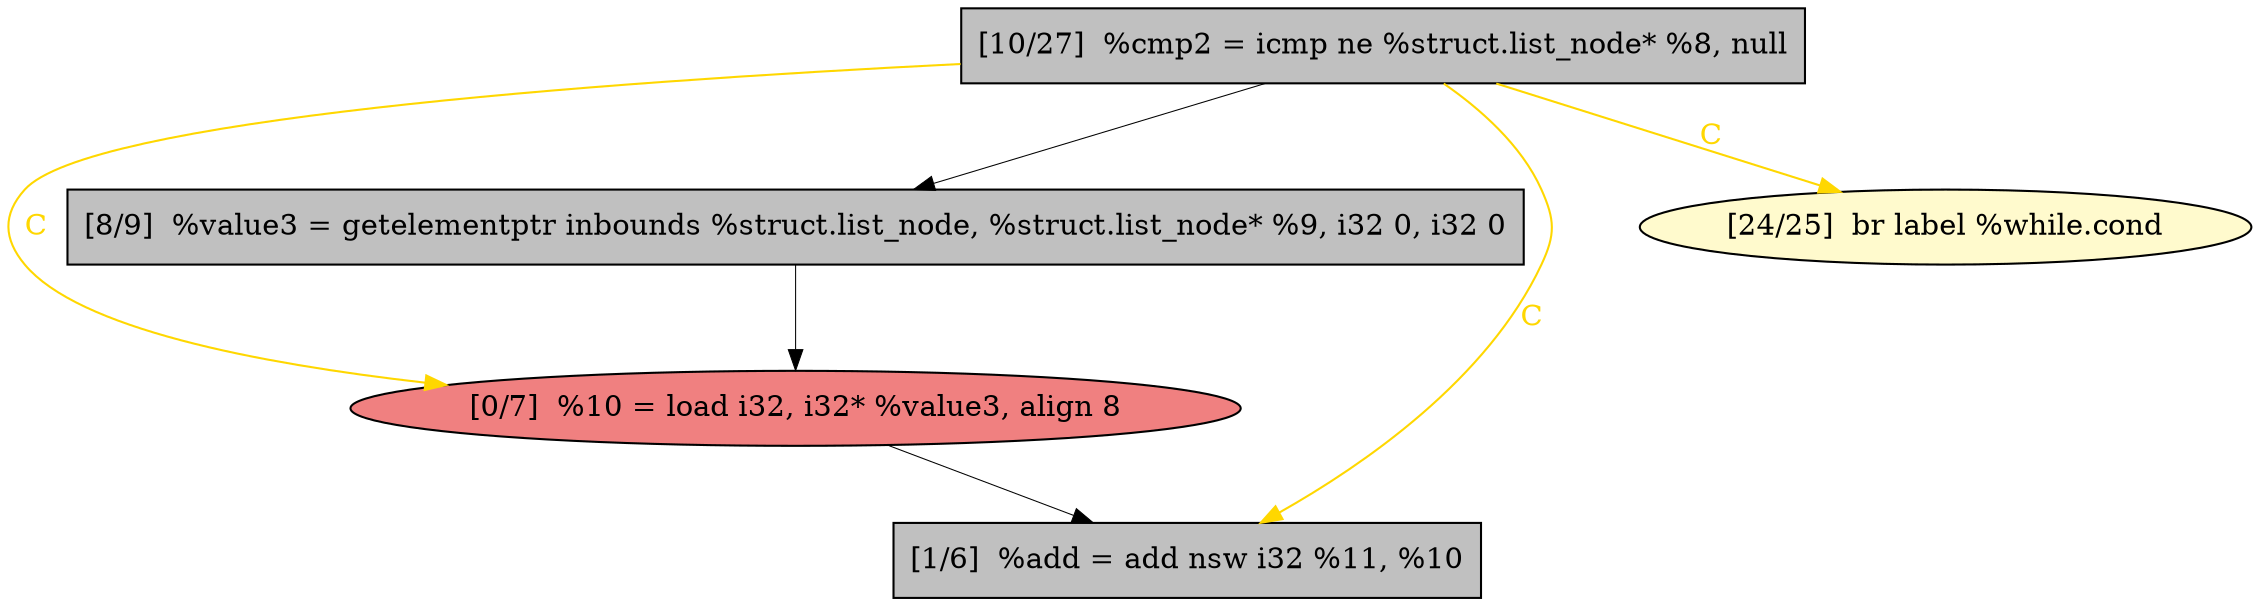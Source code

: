 
digraph G {


node1191 [fillcolor=lightcoral,label="[0/7]  %10 = load i32, i32* %value3, align 8",shape=ellipse,style=filled ]
node1189 [fillcolor=grey,label="[8/9]  %value3 = getelementptr inbounds %struct.list_node, %struct.list_node* %9, i32 0, i32 0",shape=rectangle,style=filled ]
node1190 [fillcolor=grey,label="[1/6]  %add = add nsw i32 %11, %10",shape=rectangle,style=filled ]
node1187 [fillcolor=lemonchiffon,label="[24/25]  br label %while.cond",shape=ellipse,style=filled ]
node1188 [fillcolor=grey,label="[10/27]  %cmp2 = icmp ne %struct.list_node* %8, null",shape=rectangle,style=filled ]

node1188->node1189 [style=solid,color=black,label="",penwidth=0.5,fontcolor=black ]
node1191->node1190 [style=solid,color=black,label="",penwidth=0.5,fontcolor=black ]
node1188->node1191 [style=solid,color=gold,label="C",penwidth=1.0,fontcolor=gold ]
node1189->node1191 [style=solid,color=black,label="",penwidth=0.5,fontcolor=black ]
node1188->node1187 [style=solid,color=gold,label="C",penwidth=1.0,fontcolor=gold ]
node1188->node1190 [style=solid,color=gold,label="C",penwidth=1.0,fontcolor=gold ]


}

